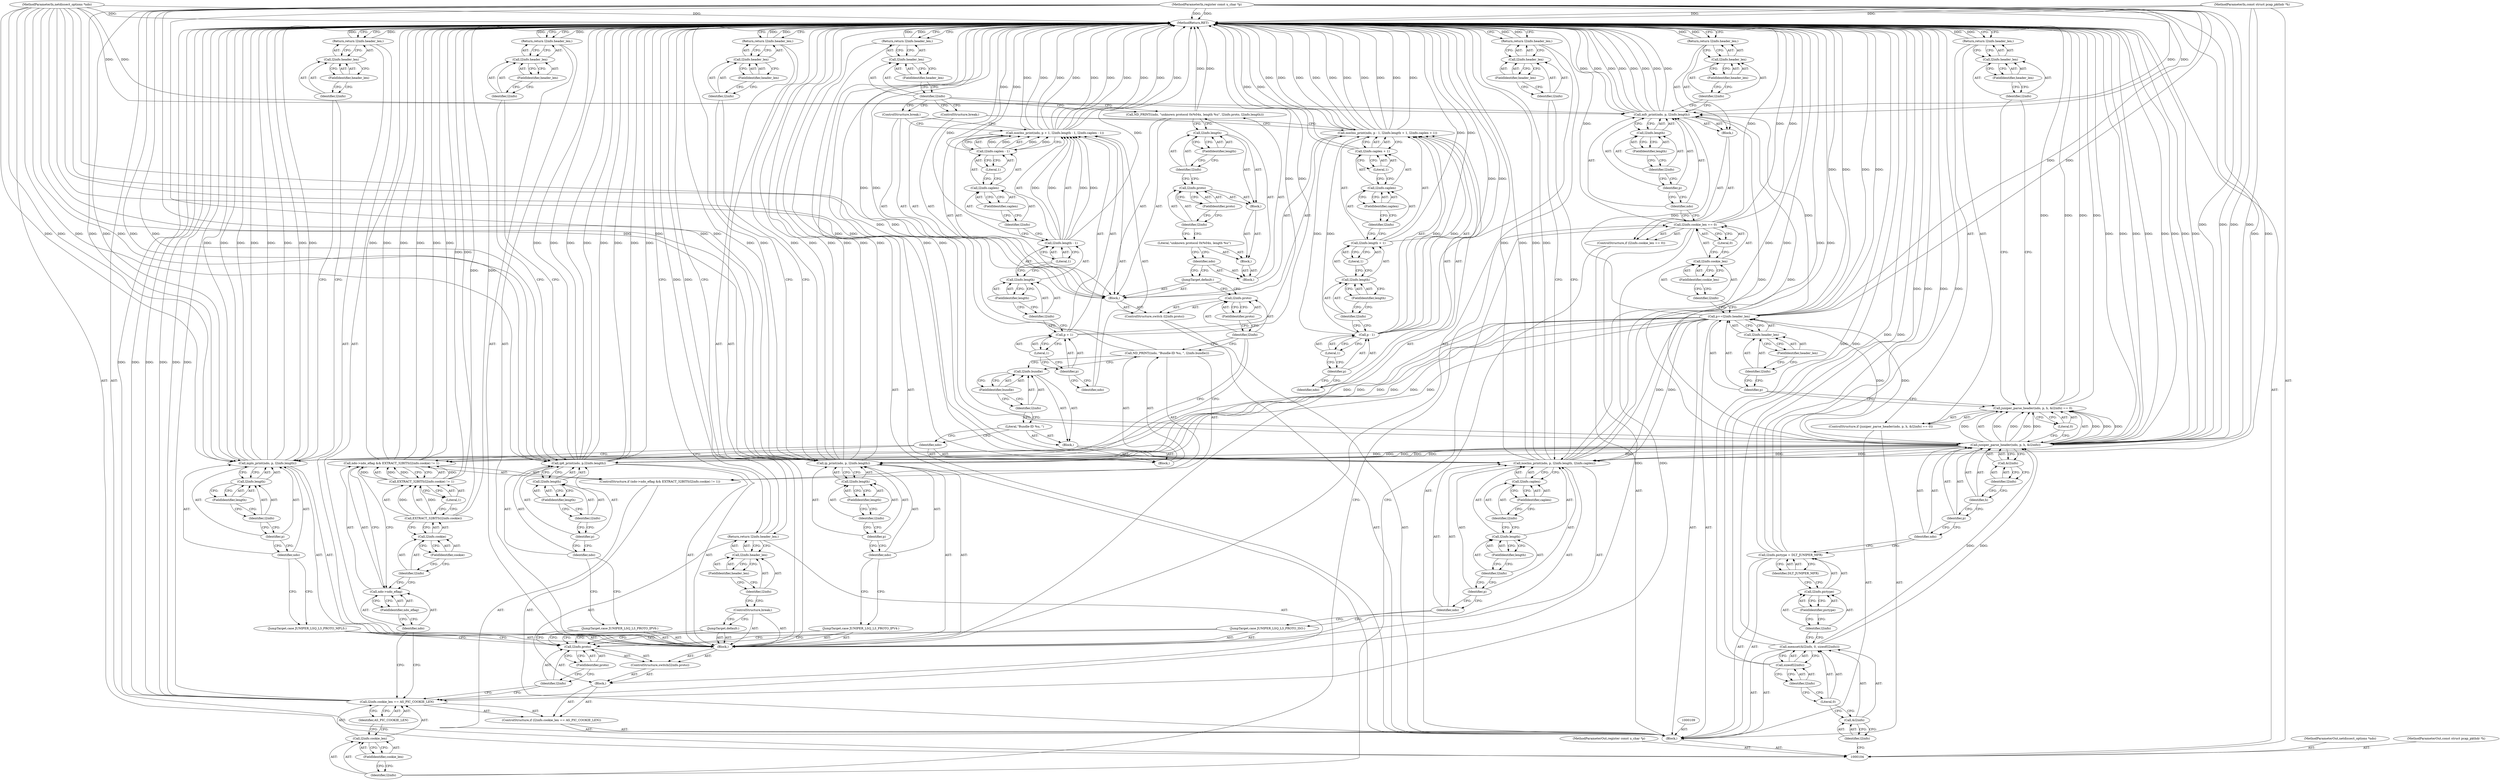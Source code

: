 digraph "1_tcpdump_1dcd10aceabbc03bf571ea32b892c522cbe923de_7" {
"1000294" [label="(MethodReturn,RET)"];
"1000105" [label="(MethodParameterIn,netdissect_options *ndo)"];
"1000409" [label="(MethodParameterOut,netdissect_options *ndo)"];
"1000136" [label="(Call,l2info.header_len)"];
"1000137" [label="(Identifier,l2info)"];
"1000138" [label="(FieldIdentifier,header_len)"];
"1000134" [label="(Call,p+=l2info.header_len)"];
"1000135" [label="(Identifier,p)"];
"1000140" [label="(Call,l2info.cookie_len == 0)"];
"1000141" [label="(Call,l2info.cookie_len)"];
"1000142" [label="(Identifier,l2info)"];
"1000143" [label="(FieldIdentifier,cookie_len)"];
"1000144" [label="(Literal,0)"];
"1000145" [label="(Block,)"];
"1000139" [label="(ControlStructure,if (l2info.cookie_len == 0))"];
"1000146" [label="(Call,mfr_print(ndo, p, l2info.length))"];
"1000147" [label="(Identifier,ndo)"];
"1000148" [label="(Identifier,p)"];
"1000149" [label="(Call,l2info.length)"];
"1000150" [label="(Identifier,l2info)"];
"1000151" [label="(FieldIdentifier,length)"];
"1000152" [label="(Return,return l2info.header_len;)"];
"1000153" [label="(Call,l2info.header_len)"];
"1000154" [label="(Identifier,l2info)"];
"1000155" [label="(FieldIdentifier,header_len)"];
"1000106" [label="(MethodParameterIn,const struct pcap_pkthdr *h)"];
"1000410" [label="(MethodParameterOut,const struct pcap_pkthdr *h)"];
"1000107" [label="(MethodParameterIn,register const u_char *p)"];
"1000411" [label="(MethodParameterOut,register const u_char *p)"];
"1000157" [label="(Call,l2info.cookie_len == AS_PIC_COOKIE_LEN)"];
"1000158" [label="(Call,l2info.cookie_len)"];
"1000159" [label="(Identifier,l2info)"];
"1000160" [label="(FieldIdentifier,cookie_len)"];
"1000161" [label="(Identifier,AS_PIC_COOKIE_LEN)"];
"1000162" [label="(Block,)"];
"1000156" [label="(ControlStructure,if (l2info.cookie_len == AS_PIC_COOKIE_LEN))"];
"1000163" [label="(ControlStructure,switch(l2info.proto))"];
"1000164" [label="(Call,l2info.proto)"];
"1000165" [label="(Identifier,l2info)"];
"1000166" [label="(FieldIdentifier,proto)"];
"1000167" [label="(Block,)"];
"1000168" [label="(JumpTarget,case JUNIPER_LSQ_L3_PROTO_IPV4:)"];
"1000169" [label="(Call,ip_print(ndo, p, l2info.length))"];
"1000170" [label="(Identifier,ndo)"];
"1000171" [label="(Identifier,p)"];
"1000172" [label="(Call,l2info.length)"];
"1000173" [label="(Identifier,l2info)"];
"1000174" [label="(FieldIdentifier,length)"];
"1000175" [label="(Return,return l2info.header_len;)"];
"1000176" [label="(Call,l2info.header_len)"];
"1000177" [label="(Identifier,l2info)"];
"1000178" [label="(FieldIdentifier,header_len)"];
"1000179" [label="(JumpTarget,case JUNIPER_LSQ_L3_PROTO_IPV6:)"];
"1000180" [label="(Call,ip6_print(ndo, p,l2info.length))"];
"1000181" [label="(Identifier,ndo)"];
"1000182" [label="(Identifier,p)"];
"1000183" [label="(Call,l2info.length)"];
"1000184" [label="(Identifier,l2info)"];
"1000185" [label="(FieldIdentifier,length)"];
"1000186" [label="(Return,return l2info.header_len;)"];
"1000187" [label="(Call,l2info.header_len)"];
"1000188" [label="(Identifier,l2info)"];
"1000189" [label="(FieldIdentifier,header_len)"];
"1000190" [label="(JumpTarget,case JUNIPER_LSQ_L3_PROTO_MPLS:)"];
"1000191" [label="(Call,mpls_print(ndo, p, l2info.length))"];
"1000192" [label="(Identifier,ndo)"];
"1000193" [label="(Identifier,p)"];
"1000194" [label="(Call,l2info.length)"];
"1000195" [label="(Identifier,l2info)"];
"1000196" [label="(FieldIdentifier,length)"];
"1000108" [label="(Block,)"];
"1000197" [label="(Return,return l2info.header_len;)"];
"1000198" [label="(Call,l2info.header_len)"];
"1000199" [label="(Identifier,l2info)"];
"1000200" [label="(FieldIdentifier,header_len)"];
"1000201" [label="(JumpTarget,case JUNIPER_LSQ_L3_PROTO_ISO:)"];
"1000202" [label="(Call,isoclns_print(ndo, p, l2info.length, l2info.caplen))"];
"1000203" [label="(Identifier,ndo)"];
"1000204" [label="(Identifier,p)"];
"1000205" [label="(Call,l2info.length)"];
"1000206" [label="(Identifier,l2info)"];
"1000207" [label="(FieldIdentifier,length)"];
"1000208" [label="(Call,l2info.caplen)"];
"1000209" [label="(Identifier,l2info)"];
"1000210" [label="(FieldIdentifier,caplen)"];
"1000211" [label="(Return,return l2info.header_len;)"];
"1000212" [label="(Call,l2info.header_len)"];
"1000213" [label="(Identifier,l2info)"];
"1000214" [label="(FieldIdentifier,header_len)"];
"1000215" [label="(JumpTarget,default:)"];
"1000216" [label="(ControlStructure,break;)"];
"1000217" [label="(Return,return l2info.header_len;)"];
"1000218" [label="(Call,l2info.header_len)"];
"1000219" [label="(Identifier,l2info)"];
"1000220" [label="(FieldIdentifier,header_len)"];
"1000222" [label="(Call,ndo->ndo_eflag && EXTRACT_32BITS(l2info.cookie) != 1)"];
"1000223" [label="(Call,ndo->ndo_eflag)"];
"1000224" [label="(Identifier,ndo)"];
"1000225" [label="(FieldIdentifier,ndo_eflag)"];
"1000226" [label="(Call,EXTRACT_32BITS(l2info.cookie) != 1)"];
"1000227" [label="(Call,EXTRACT_32BITS(l2info.cookie))"];
"1000228" [label="(Call,l2info.cookie)"];
"1000229" [label="(Identifier,l2info)"];
"1000230" [label="(FieldIdentifier,cookie)"];
"1000231" [label="(Literal,1)"];
"1000221" [label="(ControlStructure,if (ndo->ndo_eflag && EXTRACT_32BITS(l2info.cookie) != 1))"];
"1000232" [label="(Call,ND_PRINT((ndo, \"Bundle-ID %u, \", l2info.bundle)))"];
"1000233" [label="(Block,)"];
"1000234" [label="(Identifier,ndo)"];
"1000235" [label="(Block,)"];
"1000236" [label="(Literal,\"Bundle-ID %u, \")"];
"1000237" [label="(Call,l2info.bundle)"];
"1000238" [label="(Identifier,l2info)"];
"1000239" [label="(FieldIdentifier,bundle)"];
"1000241" [label="(Call,l2info.proto)"];
"1000242" [label="(Identifier,l2info)"];
"1000243" [label="(FieldIdentifier,proto)"];
"1000244" [label="(Block,)"];
"1000240" [label="(ControlStructure,switch (l2info.proto))"];
"1000245" [label="(Call,isoclns_print(ndo, p + 1, l2info.length - 1, l2info.caplen - 1))"];
"1000246" [label="(Identifier,ndo)"];
"1000247" [label="(Call,p + 1)"];
"1000248" [label="(Identifier,p)"];
"1000249" [label="(Literal,1)"];
"1000250" [label="(Call,l2info.length - 1)"];
"1000251" [label="(Call,l2info.length)"];
"1000252" [label="(Identifier,l2info)"];
"1000253" [label="(FieldIdentifier,length)"];
"1000254" [label="(Literal,1)"];
"1000255" [label="(Call,l2info.caplen - 1)"];
"1000256" [label="(Call,l2info.caplen)"];
"1000257" [label="(Identifier,l2info)"];
"1000258" [label="(FieldIdentifier,caplen)"];
"1000259" [label="(Literal,1)"];
"1000260" [label="(ControlStructure,break;)"];
"1000261" [label="(Call,isoclns_print(ndo, p - 1, l2info.length + 1, l2info.caplen + 1))"];
"1000262" [label="(Identifier,ndo)"];
"1000263" [label="(Call,p - 1)"];
"1000264" [label="(Identifier,p)"];
"1000265" [label="(Literal,1)"];
"1000266" [label="(Call,l2info.length + 1)"];
"1000267" [label="(Call,l2info.length)"];
"1000268" [label="(Identifier,l2info)"];
"1000269" [label="(FieldIdentifier,length)"];
"1000270" [label="(Literal,1)"];
"1000271" [label="(Call,l2info.caplen + 1)"];
"1000272" [label="(Call,l2info.caplen)"];
"1000273" [label="(Identifier,l2info)"];
"1000274" [label="(FieldIdentifier,caplen)"];
"1000275" [label="(Literal,1)"];
"1000276" [label="(ControlStructure,break;)"];
"1000277" [label="(JumpTarget,default:)"];
"1000278" [label="(Call,ND_PRINT((ndo, \"unknown protocol 0x%04x, length %u\", l2info.proto, l2info.length)))"];
"1000279" [label="(Block,)"];
"1000280" [label="(Identifier,ndo)"];
"1000281" [label="(Block,)"];
"1000282" [label="(Literal,\"unknown protocol 0x%04x, length %u\")"];
"1000283" [label="(Block,)"];
"1000284" [label="(Call,l2info.proto)"];
"1000285" [label="(Identifier,l2info)"];
"1000286" [label="(FieldIdentifier,proto)"];
"1000287" [label="(Call,l2info.length)"];
"1000288" [label="(Identifier,l2info)"];
"1000289" [label="(FieldIdentifier,length)"];
"1000291" [label="(Call,l2info.header_len)"];
"1000292" [label="(Identifier,l2info)"];
"1000293" [label="(FieldIdentifier,header_len)"];
"1000290" [label="(Return,return l2info.header_len;)"];
"1000111" [label="(Call,&l2info)"];
"1000112" [label="(Identifier,l2info)"];
"1000113" [label="(Literal,0)"];
"1000114" [label="(Call,sizeof(l2info))"];
"1000115" [label="(Identifier,l2info)"];
"1000110" [label="(Call,memset(&l2info, 0, sizeof(l2info)))"];
"1000119" [label="(FieldIdentifier,pictype)"];
"1000120" [label="(Identifier,DLT_JUNIPER_MFR)"];
"1000116" [label="(Call,l2info.pictype = DLT_JUNIPER_MFR)"];
"1000117" [label="(Call,l2info.pictype)"];
"1000118" [label="(Identifier,l2info)"];
"1000122" [label="(Call,juniper_parse_header(ndo, p, h, &l2info) == 0)"];
"1000123" [label="(Call,juniper_parse_header(ndo, p, h, &l2info))"];
"1000124" [label="(Identifier,ndo)"];
"1000125" [label="(Identifier,p)"];
"1000126" [label="(Identifier,h)"];
"1000127" [label="(Call,&l2info)"];
"1000128" [label="(Identifier,l2info)"];
"1000129" [label="(Literal,0)"];
"1000121" [label="(ControlStructure,if (juniper_parse_header(ndo, p, h, &l2info) == 0))"];
"1000130" [label="(Return,return l2info.header_len;)"];
"1000131" [label="(Call,l2info.header_len)"];
"1000132" [label="(Identifier,l2info)"];
"1000133" [label="(FieldIdentifier,header_len)"];
"1000294" -> "1000104"  [label="AST: "];
"1000294" -> "1000130"  [label="CFG: "];
"1000294" -> "1000152"  [label="CFG: "];
"1000294" -> "1000175"  [label="CFG: "];
"1000294" -> "1000186"  [label="CFG: "];
"1000294" -> "1000197"  [label="CFG: "];
"1000294" -> "1000211"  [label="CFG: "];
"1000294" -> "1000217"  [label="CFG: "];
"1000294" -> "1000290"  [label="CFG: "];
"1000197" -> "1000294"  [label="DDG: "];
"1000290" -> "1000294"  [label="DDG: "];
"1000217" -> "1000294"  [label="DDG: "];
"1000186" -> "1000294"  [label="DDG: "];
"1000152" -> "1000294"  [label="DDG: "];
"1000211" -> "1000294"  [label="DDG: "];
"1000123" -> "1000294"  [label="DDG: "];
"1000123" -> "1000294"  [label="DDG: "];
"1000123" -> "1000294"  [label="DDG: "];
"1000123" -> "1000294"  [label="DDG: "];
"1000169" -> "1000294"  [label="DDG: "];
"1000169" -> "1000294"  [label="DDG: "];
"1000169" -> "1000294"  [label="DDG: "];
"1000169" -> "1000294"  [label="DDG: "];
"1000222" -> "1000294"  [label="DDG: "];
"1000222" -> "1000294"  [label="DDG: "];
"1000222" -> "1000294"  [label="DDG: "];
"1000107" -> "1000294"  [label="DDG: "];
"1000157" -> "1000294"  [label="DDG: "];
"1000157" -> "1000294"  [label="DDG: "];
"1000157" -> "1000294"  [label="DDG: "];
"1000245" -> "1000294"  [label="DDG: "];
"1000245" -> "1000294"  [label="DDG: "];
"1000245" -> "1000294"  [label="DDG: "];
"1000245" -> "1000294"  [label="DDG: "];
"1000245" -> "1000294"  [label="DDG: "];
"1000140" -> "1000294"  [label="DDG: "];
"1000140" -> "1000294"  [label="DDG: "];
"1000180" -> "1000294"  [label="DDG: "];
"1000180" -> "1000294"  [label="DDG: "];
"1000180" -> "1000294"  [label="DDG: "];
"1000180" -> "1000294"  [label="DDG: "];
"1000278" -> "1000294"  [label="DDG: "];
"1000261" -> "1000294"  [label="DDG: "];
"1000261" -> "1000294"  [label="DDG: "];
"1000261" -> "1000294"  [label="DDG: "];
"1000261" -> "1000294"  [label="DDG: "];
"1000261" -> "1000294"  [label="DDG: "];
"1000232" -> "1000294"  [label="DDG: "];
"1000247" -> "1000294"  [label="DDG: "];
"1000116" -> "1000294"  [label="DDG: "];
"1000116" -> "1000294"  [label="DDG: "];
"1000250" -> "1000294"  [label="DDG: "];
"1000191" -> "1000294"  [label="DDG: "];
"1000191" -> "1000294"  [label="DDG: "];
"1000191" -> "1000294"  [label="DDG: "];
"1000191" -> "1000294"  [label="DDG: "];
"1000226" -> "1000294"  [label="DDG: "];
"1000105" -> "1000294"  [label="DDG: "];
"1000227" -> "1000294"  [label="DDG: "];
"1000122" -> "1000294"  [label="DDG: "];
"1000122" -> "1000294"  [label="DDG: "];
"1000266" -> "1000294"  [label="DDG: "];
"1000114" -> "1000294"  [label="DDG: "];
"1000263" -> "1000294"  [label="DDG: "];
"1000202" -> "1000294"  [label="DDG: "];
"1000202" -> "1000294"  [label="DDG: "];
"1000202" -> "1000294"  [label="DDG: "];
"1000202" -> "1000294"  [label="DDG: "];
"1000202" -> "1000294"  [label="DDG: "];
"1000146" -> "1000294"  [label="DDG: "];
"1000146" -> "1000294"  [label="DDG: "];
"1000146" -> "1000294"  [label="DDG: "];
"1000146" -> "1000294"  [label="DDG: "];
"1000134" -> "1000294"  [label="DDG: "];
"1000134" -> "1000294"  [label="DDG: "];
"1000110" -> "1000294"  [label="DDG: "];
"1000271" -> "1000294"  [label="DDG: "];
"1000255" -> "1000294"  [label="DDG: "];
"1000106" -> "1000294"  [label="DDG: "];
"1000175" -> "1000294"  [label="DDG: "];
"1000130" -> "1000294"  [label="DDG: "];
"1000105" -> "1000104"  [label="AST: "];
"1000105" -> "1000294"  [label="DDG: "];
"1000105" -> "1000123"  [label="DDG: "];
"1000105" -> "1000146"  [label="DDG: "];
"1000105" -> "1000169"  [label="DDG: "];
"1000105" -> "1000180"  [label="DDG: "];
"1000105" -> "1000191"  [label="DDG: "];
"1000105" -> "1000202"  [label="DDG: "];
"1000409" -> "1000104"  [label="AST: "];
"1000136" -> "1000134"  [label="AST: "];
"1000136" -> "1000138"  [label="CFG: "];
"1000137" -> "1000136"  [label="AST: "];
"1000138" -> "1000136"  [label="AST: "];
"1000134" -> "1000136"  [label="CFG: "];
"1000137" -> "1000136"  [label="AST: "];
"1000137" -> "1000135"  [label="CFG: "];
"1000138" -> "1000137"  [label="CFG: "];
"1000138" -> "1000136"  [label="AST: "];
"1000138" -> "1000137"  [label="CFG: "];
"1000136" -> "1000138"  [label="CFG: "];
"1000134" -> "1000108"  [label="AST: "];
"1000134" -> "1000136"  [label="CFG: "];
"1000135" -> "1000134"  [label="AST: "];
"1000136" -> "1000134"  [label="AST: "];
"1000142" -> "1000134"  [label="CFG: "];
"1000134" -> "1000294"  [label="DDG: "];
"1000134" -> "1000294"  [label="DDG: "];
"1000123" -> "1000134"  [label="DDG: "];
"1000107" -> "1000134"  [label="DDG: "];
"1000134" -> "1000146"  [label="DDG: "];
"1000134" -> "1000169"  [label="DDG: "];
"1000134" -> "1000180"  [label="DDG: "];
"1000134" -> "1000191"  [label="DDG: "];
"1000134" -> "1000202"  [label="DDG: "];
"1000135" -> "1000134"  [label="AST: "];
"1000135" -> "1000122"  [label="CFG: "];
"1000137" -> "1000135"  [label="CFG: "];
"1000140" -> "1000139"  [label="AST: "];
"1000140" -> "1000144"  [label="CFG: "];
"1000141" -> "1000140"  [label="AST: "];
"1000144" -> "1000140"  [label="AST: "];
"1000147" -> "1000140"  [label="CFG: "];
"1000159" -> "1000140"  [label="CFG: "];
"1000140" -> "1000294"  [label="DDG: "];
"1000140" -> "1000294"  [label="DDG: "];
"1000140" -> "1000157"  [label="DDG: "];
"1000141" -> "1000140"  [label="AST: "];
"1000141" -> "1000143"  [label="CFG: "];
"1000142" -> "1000141"  [label="AST: "];
"1000143" -> "1000141"  [label="AST: "];
"1000144" -> "1000141"  [label="CFG: "];
"1000142" -> "1000141"  [label="AST: "];
"1000142" -> "1000134"  [label="CFG: "];
"1000143" -> "1000142"  [label="CFG: "];
"1000143" -> "1000141"  [label="AST: "];
"1000143" -> "1000142"  [label="CFG: "];
"1000141" -> "1000143"  [label="CFG: "];
"1000144" -> "1000140"  [label="AST: "];
"1000144" -> "1000141"  [label="CFG: "];
"1000140" -> "1000144"  [label="CFG: "];
"1000145" -> "1000139"  [label="AST: "];
"1000146" -> "1000145"  [label="AST: "];
"1000152" -> "1000145"  [label="AST: "];
"1000139" -> "1000108"  [label="AST: "];
"1000140" -> "1000139"  [label="AST: "];
"1000145" -> "1000139"  [label="AST: "];
"1000146" -> "1000145"  [label="AST: "];
"1000146" -> "1000149"  [label="CFG: "];
"1000147" -> "1000146"  [label="AST: "];
"1000148" -> "1000146"  [label="AST: "];
"1000149" -> "1000146"  [label="AST: "];
"1000154" -> "1000146"  [label="CFG: "];
"1000146" -> "1000294"  [label="DDG: "];
"1000146" -> "1000294"  [label="DDG: "];
"1000146" -> "1000294"  [label="DDG: "];
"1000146" -> "1000294"  [label="DDG: "];
"1000123" -> "1000146"  [label="DDG: "];
"1000105" -> "1000146"  [label="DDG: "];
"1000134" -> "1000146"  [label="DDG: "];
"1000107" -> "1000146"  [label="DDG: "];
"1000147" -> "1000146"  [label="AST: "];
"1000147" -> "1000140"  [label="CFG: "];
"1000148" -> "1000147"  [label="CFG: "];
"1000148" -> "1000146"  [label="AST: "];
"1000148" -> "1000147"  [label="CFG: "];
"1000150" -> "1000148"  [label="CFG: "];
"1000149" -> "1000146"  [label="AST: "];
"1000149" -> "1000151"  [label="CFG: "];
"1000150" -> "1000149"  [label="AST: "];
"1000151" -> "1000149"  [label="AST: "];
"1000146" -> "1000149"  [label="CFG: "];
"1000150" -> "1000149"  [label="AST: "];
"1000150" -> "1000148"  [label="CFG: "];
"1000151" -> "1000150"  [label="CFG: "];
"1000151" -> "1000149"  [label="AST: "];
"1000151" -> "1000150"  [label="CFG: "];
"1000149" -> "1000151"  [label="CFG: "];
"1000152" -> "1000145"  [label="AST: "];
"1000152" -> "1000153"  [label="CFG: "];
"1000153" -> "1000152"  [label="AST: "];
"1000294" -> "1000152"  [label="CFG: "];
"1000152" -> "1000294"  [label="DDG: "];
"1000153" -> "1000152"  [label="AST: "];
"1000153" -> "1000155"  [label="CFG: "];
"1000154" -> "1000153"  [label="AST: "];
"1000155" -> "1000153"  [label="AST: "];
"1000152" -> "1000153"  [label="CFG: "];
"1000154" -> "1000153"  [label="AST: "];
"1000154" -> "1000146"  [label="CFG: "];
"1000155" -> "1000154"  [label="CFG: "];
"1000155" -> "1000153"  [label="AST: "];
"1000155" -> "1000154"  [label="CFG: "];
"1000153" -> "1000155"  [label="CFG: "];
"1000106" -> "1000104"  [label="AST: "];
"1000106" -> "1000294"  [label="DDG: "];
"1000106" -> "1000123"  [label="DDG: "];
"1000410" -> "1000104"  [label="AST: "];
"1000107" -> "1000104"  [label="AST: "];
"1000107" -> "1000294"  [label="DDG: "];
"1000107" -> "1000123"  [label="DDG: "];
"1000107" -> "1000134"  [label="DDG: "];
"1000107" -> "1000146"  [label="DDG: "];
"1000107" -> "1000169"  [label="DDG: "];
"1000107" -> "1000180"  [label="DDG: "];
"1000107" -> "1000191"  [label="DDG: "];
"1000107" -> "1000202"  [label="DDG: "];
"1000411" -> "1000104"  [label="AST: "];
"1000157" -> "1000156"  [label="AST: "];
"1000157" -> "1000161"  [label="CFG: "];
"1000158" -> "1000157"  [label="AST: "];
"1000161" -> "1000157"  [label="AST: "];
"1000165" -> "1000157"  [label="CFG: "];
"1000224" -> "1000157"  [label="CFG: "];
"1000157" -> "1000294"  [label="DDG: "];
"1000157" -> "1000294"  [label="DDG: "];
"1000157" -> "1000294"  [label="DDG: "];
"1000140" -> "1000157"  [label="DDG: "];
"1000158" -> "1000157"  [label="AST: "];
"1000158" -> "1000160"  [label="CFG: "];
"1000159" -> "1000158"  [label="AST: "];
"1000160" -> "1000158"  [label="AST: "];
"1000161" -> "1000158"  [label="CFG: "];
"1000159" -> "1000158"  [label="AST: "];
"1000159" -> "1000140"  [label="CFG: "];
"1000160" -> "1000159"  [label="CFG: "];
"1000160" -> "1000158"  [label="AST: "];
"1000160" -> "1000159"  [label="CFG: "];
"1000158" -> "1000160"  [label="CFG: "];
"1000161" -> "1000157"  [label="AST: "];
"1000161" -> "1000158"  [label="CFG: "];
"1000157" -> "1000161"  [label="CFG: "];
"1000162" -> "1000156"  [label="AST: "];
"1000163" -> "1000162"  [label="AST: "];
"1000217" -> "1000162"  [label="AST: "];
"1000156" -> "1000108"  [label="AST: "];
"1000157" -> "1000156"  [label="AST: "];
"1000162" -> "1000156"  [label="AST: "];
"1000163" -> "1000162"  [label="AST: "];
"1000164" -> "1000163"  [label="AST: "];
"1000167" -> "1000163"  [label="AST: "];
"1000164" -> "1000163"  [label="AST: "];
"1000164" -> "1000166"  [label="CFG: "];
"1000165" -> "1000164"  [label="AST: "];
"1000166" -> "1000164"  [label="AST: "];
"1000168" -> "1000164"  [label="CFG: "];
"1000179" -> "1000164"  [label="CFG: "];
"1000190" -> "1000164"  [label="CFG: "];
"1000201" -> "1000164"  [label="CFG: "];
"1000215" -> "1000164"  [label="CFG: "];
"1000165" -> "1000164"  [label="AST: "];
"1000165" -> "1000157"  [label="CFG: "];
"1000166" -> "1000165"  [label="CFG: "];
"1000166" -> "1000164"  [label="AST: "];
"1000166" -> "1000165"  [label="CFG: "];
"1000164" -> "1000166"  [label="CFG: "];
"1000167" -> "1000163"  [label="AST: "];
"1000168" -> "1000167"  [label="AST: "];
"1000169" -> "1000167"  [label="AST: "];
"1000175" -> "1000167"  [label="AST: "];
"1000179" -> "1000167"  [label="AST: "];
"1000180" -> "1000167"  [label="AST: "];
"1000186" -> "1000167"  [label="AST: "];
"1000190" -> "1000167"  [label="AST: "];
"1000191" -> "1000167"  [label="AST: "];
"1000197" -> "1000167"  [label="AST: "];
"1000201" -> "1000167"  [label="AST: "];
"1000202" -> "1000167"  [label="AST: "];
"1000211" -> "1000167"  [label="AST: "];
"1000215" -> "1000167"  [label="AST: "];
"1000216" -> "1000167"  [label="AST: "];
"1000168" -> "1000167"  [label="AST: "];
"1000168" -> "1000164"  [label="CFG: "];
"1000170" -> "1000168"  [label="CFG: "];
"1000169" -> "1000167"  [label="AST: "];
"1000169" -> "1000172"  [label="CFG: "];
"1000170" -> "1000169"  [label="AST: "];
"1000171" -> "1000169"  [label="AST: "];
"1000172" -> "1000169"  [label="AST: "];
"1000177" -> "1000169"  [label="CFG: "];
"1000169" -> "1000294"  [label="DDG: "];
"1000169" -> "1000294"  [label="DDG: "];
"1000169" -> "1000294"  [label="DDG: "];
"1000169" -> "1000294"  [label="DDG: "];
"1000123" -> "1000169"  [label="DDG: "];
"1000105" -> "1000169"  [label="DDG: "];
"1000134" -> "1000169"  [label="DDG: "];
"1000107" -> "1000169"  [label="DDG: "];
"1000170" -> "1000169"  [label="AST: "];
"1000170" -> "1000168"  [label="CFG: "];
"1000171" -> "1000170"  [label="CFG: "];
"1000171" -> "1000169"  [label="AST: "];
"1000171" -> "1000170"  [label="CFG: "];
"1000173" -> "1000171"  [label="CFG: "];
"1000172" -> "1000169"  [label="AST: "];
"1000172" -> "1000174"  [label="CFG: "];
"1000173" -> "1000172"  [label="AST: "];
"1000174" -> "1000172"  [label="AST: "];
"1000169" -> "1000172"  [label="CFG: "];
"1000173" -> "1000172"  [label="AST: "];
"1000173" -> "1000171"  [label="CFG: "];
"1000174" -> "1000173"  [label="CFG: "];
"1000174" -> "1000172"  [label="AST: "];
"1000174" -> "1000173"  [label="CFG: "];
"1000172" -> "1000174"  [label="CFG: "];
"1000175" -> "1000167"  [label="AST: "];
"1000175" -> "1000176"  [label="CFG: "];
"1000176" -> "1000175"  [label="AST: "];
"1000294" -> "1000175"  [label="CFG: "];
"1000175" -> "1000294"  [label="DDG: "];
"1000176" -> "1000175"  [label="AST: "];
"1000176" -> "1000178"  [label="CFG: "];
"1000177" -> "1000176"  [label="AST: "];
"1000178" -> "1000176"  [label="AST: "];
"1000175" -> "1000176"  [label="CFG: "];
"1000177" -> "1000176"  [label="AST: "];
"1000177" -> "1000169"  [label="CFG: "];
"1000178" -> "1000177"  [label="CFG: "];
"1000178" -> "1000176"  [label="AST: "];
"1000178" -> "1000177"  [label="CFG: "];
"1000176" -> "1000178"  [label="CFG: "];
"1000179" -> "1000167"  [label="AST: "];
"1000179" -> "1000164"  [label="CFG: "];
"1000181" -> "1000179"  [label="CFG: "];
"1000180" -> "1000167"  [label="AST: "];
"1000180" -> "1000183"  [label="CFG: "];
"1000181" -> "1000180"  [label="AST: "];
"1000182" -> "1000180"  [label="AST: "];
"1000183" -> "1000180"  [label="AST: "];
"1000188" -> "1000180"  [label="CFG: "];
"1000180" -> "1000294"  [label="DDG: "];
"1000180" -> "1000294"  [label="DDG: "];
"1000180" -> "1000294"  [label="DDG: "];
"1000180" -> "1000294"  [label="DDG: "];
"1000123" -> "1000180"  [label="DDG: "];
"1000105" -> "1000180"  [label="DDG: "];
"1000134" -> "1000180"  [label="DDG: "];
"1000107" -> "1000180"  [label="DDG: "];
"1000181" -> "1000180"  [label="AST: "];
"1000181" -> "1000179"  [label="CFG: "];
"1000182" -> "1000181"  [label="CFG: "];
"1000182" -> "1000180"  [label="AST: "];
"1000182" -> "1000181"  [label="CFG: "];
"1000184" -> "1000182"  [label="CFG: "];
"1000183" -> "1000180"  [label="AST: "];
"1000183" -> "1000185"  [label="CFG: "];
"1000184" -> "1000183"  [label="AST: "];
"1000185" -> "1000183"  [label="AST: "];
"1000180" -> "1000183"  [label="CFG: "];
"1000184" -> "1000183"  [label="AST: "];
"1000184" -> "1000182"  [label="CFG: "];
"1000185" -> "1000184"  [label="CFG: "];
"1000185" -> "1000183"  [label="AST: "];
"1000185" -> "1000184"  [label="CFG: "];
"1000183" -> "1000185"  [label="CFG: "];
"1000186" -> "1000167"  [label="AST: "];
"1000186" -> "1000187"  [label="CFG: "];
"1000187" -> "1000186"  [label="AST: "];
"1000294" -> "1000186"  [label="CFG: "];
"1000186" -> "1000294"  [label="DDG: "];
"1000187" -> "1000186"  [label="AST: "];
"1000187" -> "1000189"  [label="CFG: "];
"1000188" -> "1000187"  [label="AST: "];
"1000189" -> "1000187"  [label="AST: "];
"1000186" -> "1000187"  [label="CFG: "];
"1000188" -> "1000187"  [label="AST: "];
"1000188" -> "1000180"  [label="CFG: "];
"1000189" -> "1000188"  [label="CFG: "];
"1000189" -> "1000187"  [label="AST: "];
"1000189" -> "1000188"  [label="CFG: "];
"1000187" -> "1000189"  [label="CFG: "];
"1000190" -> "1000167"  [label="AST: "];
"1000190" -> "1000164"  [label="CFG: "];
"1000192" -> "1000190"  [label="CFG: "];
"1000191" -> "1000167"  [label="AST: "];
"1000191" -> "1000194"  [label="CFG: "];
"1000192" -> "1000191"  [label="AST: "];
"1000193" -> "1000191"  [label="AST: "];
"1000194" -> "1000191"  [label="AST: "];
"1000199" -> "1000191"  [label="CFG: "];
"1000191" -> "1000294"  [label="DDG: "];
"1000191" -> "1000294"  [label="DDG: "];
"1000191" -> "1000294"  [label="DDG: "];
"1000191" -> "1000294"  [label="DDG: "];
"1000123" -> "1000191"  [label="DDG: "];
"1000105" -> "1000191"  [label="DDG: "];
"1000134" -> "1000191"  [label="DDG: "];
"1000107" -> "1000191"  [label="DDG: "];
"1000192" -> "1000191"  [label="AST: "];
"1000192" -> "1000190"  [label="CFG: "];
"1000193" -> "1000192"  [label="CFG: "];
"1000193" -> "1000191"  [label="AST: "];
"1000193" -> "1000192"  [label="CFG: "];
"1000195" -> "1000193"  [label="CFG: "];
"1000194" -> "1000191"  [label="AST: "];
"1000194" -> "1000196"  [label="CFG: "];
"1000195" -> "1000194"  [label="AST: "];
"1000196" -> "1000194"  [label="AST: "];
"1000191" -> "1000194"  [label="CFG: "];
"1000195" -> "1000194"  [label="AST: "];
"1000195" -> "1000193"  [label="CFG: "];
"1000196" -> "1000195"  [label="CFG: "];
"1000196" -> "1000194"  [label="AST: "];
"1000196" -> "1000195"  [label="CFG: "];
"1000194" -> "1000196"  [label="CFG: "];
"1000108" -> "1000104"  [label="AST: "];
"1000109" -> "1000108"  [label="AST: "];
"1000110" -> "1000108"  [label="AST: "];
"1000116" -> "1000108"  [label="AST: "];
"1000121" -> "1000108"  [label="AST: "];
"1000134" -> "1000108"  [label="AST: "];
"1000139" -> "1000108"  [label="AST: "];
"1000156" -> "1000108"  [label="AST: "];
"1000221" -> "1000108"  [label="AST: "];
"1000240" -> "1000108"  [label="AST: "];
"1000290" -> "1000108"  [label="AST: "];
"1000197" -> "1000167"  [label="AST: "];
"1000197" -> "1000198"  [label="CFG: "];
"1000198" -> "1000197"  [label="AST: "];
"1000294" -> "1000197"  [label="CFG: "];
"1000197" -> "1000294"  [label="DDG: "];
"1000198" -> "1000197"  [label="AST: "];
"1000198" -> "1000200"  [label="CFG: "];
"1000199" -> "1000198"  [label="AST: "];
"1000200" -> "1000198"  [label="AST: "];
"1000197" -> "1000198"  [label="CFG: "];
"1000199" -> "1000198"  [label="AST: "];
"1000199" -> "1000191"  [label="CFG: "];
"1000200" -> "1000199"  [label="CFG: "];
"1000200" -> "1000198"  [label="AST: "];
"1000200" -> "1000199"  [label="CFG: "];
"1000198" -> "1000200"  [label="CFG: "];
"1000201" -> "1000167"  [label="AST: "];
"1000201" -> "1000164"  [label="CFG: "];
"1000203" -> "1000201"  [label="CFG: "];
"1000202" -> "1000167"  [label="AST: "];
"1000202" -> "1000208"  [label="CFG: "];
"1000203" -> "1000202"  [label="AST: "];
"1000204" -> "1000202"  [label="AST: "];
"1000205" -> "1000202"  [label="AST: "];
"1000208" -> "1000202"  [label="AST: "];
"1000213" -> "1000202"  [label="CFG: "];
"1000202" -> "1000294"  [label="DDG: "];
"1000202" -> "1000294"  [label="DDG: "];
"1000202" -> "1000294"  [label="DDG: "];
"1000202" -> "1000294"  [label="DDG: "];
"1000202" -> "1000294"  [label="DDG: "];
"1000123" -> "1000202"  [label="DDG: "];
"1000105" -> "1000202"  [label="DDG: "];
"1000134" -> "1000202"  [label="DDG: "];
"1000107" -> "1000202"  [label="DDG: "];
"1000203" -> "1000202"  [label="AST: "];
"1000203" -> "1000201"  [label="CFG: "];
"1000204" -> "1000203"  [label="CFG: "];
"1000204" -> "1000202"  [label="AST: "];
"1000204" -> "1000203"  [label="CFG: "];
"1000206" -> "1000204"  [label="CFG: "];
"1000205" -> "1000202"  [label="AST: "];
"1000205" -> "1000207"  [label="CFG: "];
"1000206" -> "1000205"  [label="AST: "];
"1000207" -> "1000205"  [label="AST: "];
"1000209" -> "1000205"  [label="CFG: "];
"1000206" -> "1000205"  [label="AST: "];
"1000206" -> "1000204"  [label="CFG: "];
"1000207" -> "1000206"  [label="CFG: "];
"1000207" -> "1000205"  [label="AST: "];
"1000207" -> "1000206"  [label="CFG: "];
"1000205" -> "1000207"  [label="CFG: "];
"1000208" -> "1000202"  [label="AST: "];
"1000208" -> "1000210"  [label="CFG: "];
"1000209" -> "1000208"  [label="AST: "];
"1000210" -> "1000208"  [label="AST: "];
"1000202" -> "1000208"  [label="CFG: "];
"1000209" -> "1000208"  [label="AST: "];
"1000209" -> "1000205"  [label="CFG: "];
"1000210" -> "1000209"  [label="CFG: "];
"1000210" -> "1000208"  [label="AST: "];
"1000210" -> "1000209"  [label="CFG: "];
"1000208" -> "1000210"  [label="CFG: "];
"1000211" -> "1000167"  [label="AST: "];
"1000211" -> "1000212"  [label="CFG: "];
"1000212" -> "1000211"  [label="AST: "];
"1000294" -> "1000211"  [label="CFG: "];
"1000211" -> "1000294"  [label="DDG: "];
"1000212" -> "1000211"  [label="AST: "];
"1000212" -> "1000214"  [label="CFG: "];
"1000213" -> "1000212"  [label="AST: "];
"1000214" -> "1000212"  [label="AST: "];
"1000211" -> "1000212"  [label="CFG: "];
"1000213" -> "1000212"  [label="AST: "];
"1000213" -> "1000202"  [label="CFG: "];
"1000214" -> "1000213"  [label="CFG: "];
"1000214" -> "1000212"  [label="AST: "];
"1000214" -> "1000213"  [label="CFG: "];
"1000212" -> "1000214"  [label="CFG: "];
"1000215" -> "1000167"  [label="AST: "];
"1000215" -> "1000164"  [label="CFG: "];
"1000216" -> "1000215"  [label="CFG: "];
"1000216" -> "1000167"  [label="AST: "];
"1000216" -> "1000215"  [label="CFG: "];
"1000219" -> "1000216"  [label="CFG: "];
"1000217" -> "1000162"  [label="AST: "];
"1000217" -> "1000218"  [label="CFG: "];
"1000218" -> "1000217"  [label="AST: "];
"1000294" -> "1000217"  [label="CFG: "];
"1000217" -> "1000294"  [label="DDG: "];
"1000218" -> "1000217"  [label="AST: "];
"1000218" -> "1000220"  [label="CFG: "];
"1000219" -> "1000218"  [label="AST: "];
"1000220" -> "1000218"  [label="AST: "];
"1000217" -> "1000218"  [label="CFG: "];
"1000219" -> "1000218"  [label="AST: "];
"1000219" -> "1000216"  [label="CFG: "];
"1000220" -> "1000219"  [label="CFG: "];
"1000220" -> "1000218"  [label="AST: "];
"1000220" -> "1000219"  [label="CFG: "];
"1000218" -> "1000220"  [label="CFG: "];
"1000222" -> "1000221"  [label="AST: "];
"1000222" -> "1000223"  [label="CFG: "];
"1000222" -> "1000226"  [label="CFG: "];
"1000223" -> "1000222"  [label="AST: "];
"1000226" -> "1000222"  [label="AST: "];
"1000234" -> "1000222"  [label="CFG: "];
"1000242" -> "1000222"  [label="CFG: "];
"1000222" -> "1000294"  [label="DDG: "];
"1000222" -> "1000294"  [label="DDG: "];
"1000222" -> "1000294"  [label="DDG: "];
"1000226" -> "1000222"  [label="DDG: "];
"1000226" -> "1000222"  [label="DDG: "];
"1000223" -> "1000222"  [label="AST: "];
"1000223" -> "1000225"  [label="CFG: "];
"1000224" -> "1000223"  [label="AST: "];
"1000225" -> "1000223"  [label="AST: "];
"1000229" -> "1000223"  [label="CFG: "];
"1000222" -> "1000223"  [label="CFG: "];
"1000224" -> "1000223"  [label="AST: "];
"1000224" -> "1000157"  [label="CFG: "];
"1000225" -> "1000224"  [label="CFG: "];
"1000225" -> "1000223"  [label="AST: "];
"1000225" -> "1000224"  [label="CFG: "];
"1000223" -> "1000225"  [label="CFG: "];
"1000226" -> "1000222"  [label="AST: "];
"1000226" -> "1000231"  [label="CFG: "];
"1000227" -> "1000226"  [label="AST: "];
"1000231" -> "1000226"  [label="AST: "];
"1000222" -> "1000226"  [label="CFG: "];
"1000226" -> "1000294"  [label="DDG: "];
"1000226" -> "1000222"  [label="DDG: "];
"1000226" -> "1000222"  [label="DDG: "];
"1000227" -> "1000226"  [label="DDG: "];
"1000227" -> "1000226"  [label="AST: "];
"1000227" -> "1000228"  [label="CFG: "];
"1000228" -> "1000227"  [label="AST: "];
"1000231" -> "1000227"  [label="CFG: "];
"1000227" -> "1000294"  [label="DDG: "];
"1000227" -> "1000226"  [label="DDG: "];
"1000228" -> "1000227"  [label="AST: "];
"1000228" -> "1000230"  [label="CFG: "];
"1000229" -> "1000228"  [label="AST: "];
"1000230" -> "1000228"  [label="AST: "];
"1000227" -> "1000228"  [label="CFG: "];
"1000229" -> "1000228"  [label="AST: "];
"1000229" -> "1000223"  [label="CFG: "];
"1000230" -> "1000229"  [label="CFG: "];
"1000230" -> "1000228"  [label="AST: "];
"1000230" -> "1000229"  [label="CFG: "];
"1000228" -> "1000230"  [label="CFG: "];
"1000231" -> "1000226"  [label="AST: "];
"1000231" -> "1000227"  [label="CFG: "];
"1000226" -> "1000231"  [label="CFG: "];
"1000221" -> "1000108"  [label="AST: "];
"1000222" -> "1000221"  [label="AST: "];
"1000232" -> "1000221"  [label="AST: "];
"1000232" -> "1000221"  [label="AST: "];
"1000232" -> "1000237"  [label="CFG: "];
"1000233" -> "1000232"  [label="AST: "];
"1000242" -> "1000232"  [label="CFG: "];
"1000232" -> "1000294"  [label="DDG: "];
"1000233" -> "1000232"  [label="AST: "];
"1000234" -> "1000233"  [label="AST: "];
"1000235" -> "1000233"  [label="AST: "];
"1000234" -> "1000233"  [label="AST: "];
"1000234" -> "1000222"  [label="CFG: "];
"1000236" -> "1000234"  [label="CFG: "];
"1000235" -> "1000233"  [label="AST: "];
"1000236" -> "1000235"  [label="AST: "];
"1000237" -> "1000235"  [label="AST: "];
"1000236" -> "1000235"  [label="AST: "];
"1000236" -> "1000234"  [label="CFG: "];
"1000238" -> "1000236"  [label="CFG: "];
"1000237" -> "1000235"  [label="AST: "];
"1000237" -> "1000239"  [label="CFG: "];
"1000238" -> "1000237"  [label="AST: "];
"1000239" -> "1000237"  [label="AST: "];
"1000232" -> "1000237"  [label="CFG: "];
"1000238" -> "1000237"  [label="AST: "];
"1000238" -> "1000236"  [label="CFG: "];
"1000239" -> "1000238"  [label="CFG: "];
"1000239" -> "1000237"  [label="AST: "];
"1000239" -> "1000238"  [label="CFG: "];
"1000237" -> "1000239"  [label="CFG: "];
"1000241" -> "1000240"  [label="AST: "];
"1000241" -> "1000243"  [label="CFG: "];
"1000242" -> "1000241"  [label="AST: "];
"1000243" -> "1000241"  [label="AST: "];
"1000277" -> "1000241"  [label="CFG: "];
"1000242" -> "1000241"  [label="AST: "];
"1000242" -> "1000232"  [label="CFG: "];
"1000242" -> "1000222"  [label="CFG: "];
"1000243" -> "1000242"  [label="CFG: "];
"1000243" -> "1000241"  [label="AST: "];
"1000243" -> "1000242"  [label="CFG: "];
"1000241" -> "1000243"  [label="CFG: "];
"1000244" -> "1000240"  [label="AST: "];
"1000245" -> "1000244"  [label="AST: "];
"1000260" -> "1000244"  [label="AST: "];
"1000261" -> "1000244"  [label="AST: "];
"1000276" -> "1000244"  [label="AST: "];
"1000277" -> "1000244"  [label="AST: "];
"1000278" -> "1000244"  [label="AST: "];
"1000240" -> "1000108"  [label="AST: "];
"1000241" -> "1000240"  [label="AST: "];
"1000244" -> "1000240"  [label="AST: "];
"1000245" -> "1000244"  [label="AST: "];
"1000245" -> "1000255"  [label="CFG: "];
"1000246" -> "1000245"  [label="AST: "];
"1000247" -> "1000245"  [label="AST: "];
"1000250" -> "1000245"  [label="AST: "];
"1000255" -> "1000245"  [label="AST: "];
"1000260" -> "1000245"  [label="CFG: "];
"1000245" -> "1000294"  [label="DDG: "];
"1000245" -> "1000294"  [label="DDG: "];
"1000245" -> "1000294"  [label="DDG: "];
"1000245" -> "1000294"  [label="DDG: "];
"1000245" -> "1000294"  [label="DDG: "];
"1000250" -> "1000245"  [label="DDG: "];
"1000250" -> "1000245"  [label="DDG: "];
"1000255" -> "1000245"  [label="DDG: "];
"1000255" -> "1000245"  [label="DDG: "];
"1000246" -> "1000245"  [label="AST: "];
"1000248" -> "1000246"  [label="CFG: "];
"1000247" -> "1000245"  [label="AST: "];
"1000247" -> "1000249"  [label="CFG: "];
"1000248" -> "1000247"  [label="AST: "];
"1000249" -> "1000247"  [label="AST: "];
"1000252" -> "1000247"  [label="CFG: "];
"1000247" -> "1000294"  [label="DDG: "];
"1000248" -> "1000247"  [label="AST: "];
"1000248" -> "1000246"  [label="CFG: "];
"1000249" -> "1000248"  [label="CFG: "];
"1000249" -> "1000247"  [label="AST: "];
"1000249" -> "1000248"  [label="CFG: "];
"1000247" -> "1000249"  [label="CFG: "];
"1000250" -> "1000245"  [label="AST: "];
"1000250" -> "1000254"  [label="CFG: "];
"1000251" -> "1000250"  [label="AST: "];
"1000254" -> "1000250"  [label="AST: "];
"1000257" -> "1000250"  [label="CFG: "];
"1000250" -> "1000294"  [label="DDG: "];
"1000250" -> "1000245"  [label="DDG: "];
"1000250" -> "1000245"  [label="DDG: "];
"1000251" -> "1000250"  [label="AST: "];
"1000251" -> "1000253"  [label="CFG: "];
"1000252" -> "1000251"  [label="AST: "];
"1000253" -> "1000251"  [label="AST: "];
"1000254" -> "1000251"  [label="CFG: "];
"1000252" -> "1000251"  [label="AST: "];
"1000252" -> "1000247"  [label="CFG: "];
"1000253" -> "1000252"  [label="CFG: "];
"1000253" -> "1000251"  [label="AST: "];
"1000253" -> "1000252"  [label="CFG: "];
"1000251" -> "1000253"  [label="CFG: "];
"1000254" -> "1000250"  [label="AST: "];
"1000254" -> "1000251"  [label="CFG: "];
"1000250" -> "1000254"  [label="CFG: "];
"1000255" -> "1000245"  [label="AST: "];
"1000255" -> "1000259"  [label="CFG: "];
"1000256" -> "1000255"  [label="AST: "];
"1000259" -> "1000255"  [label="AST: "];
"1000245" -> "1000255"  [label="CFG: "];
"1000255" -> "1000294"  [label="DDG: "];
"1000255" -> "1000245"  [label="DDG: "];
"1000255" -> "1000245"  [label="DDG: "];
"1000256" -> "1000255"  [label="AST: "];
"1000256" -> "1000258"  [label="CFG: "];
"1000257" -> "1000256"  [label="AST: "];
"1000258" -> "1000256"  [label="AST: "];
"1000259" -> "1000256"  [label="CFG: "];
"1000257" -> "1000256"  [label="AST: "];
"1000257" -> "1000250"  [label="CFG: "];
"1000258" -> "1000257"  [label="CFG: "];
"1000258" -> "1000256"  [label="AST: "];
"1000258" -> "1000257"  [label="CFG: "];
"1000256" -> "1000258"  [label="CFG: "];
"1000259" -> "1000255"  [label="AST: "];
"1000259" -> "1000256"  [label="CFG: "];
"1000255" -> "1000259"  [label="CFG: "];
"1000260" -> "1000244"  [label="AST: "];
"1000260" -> "1000245"  [label="CFG: "];
"1000292" -> "1000260"  [label="CFG: "];
"1000261" -> "1000244"  [label="AST: "];
"1000261" -> "1000271"  [label="CFG: "];
"1000262" -> "1000261"  [label="AST: "];
"1000263" -> "1000261"  [label="AST: "];
"1000266" -> "1000261"  [label="AST: "];
"1000271" -> "1000261"  [label="AST: "];
"1000276" -> "1000261"  [label="CFG: "];
"1000261" -> "1000294"  [label="DDG: "];
"1000261" -> "1000294"  [label="DDG: "];
"1000261" -> "1000294"  [label="DDG: "];
"1000261" -> "1000294"  [label="DDG: "];
"1000261" -> "1000294"  [label="DDG: "];
"1000263" -> "1000261"  [label="DDG: "];
"1000263" -> "1000261"  [label="DDG: "];
"1000262" -> "1000261"  [label="AST: "];
"1000264" -> "1000262"  [label="CFG: "];
"1000263" -> "1000261"  [label="AST: "];
"1000263" -> "1000265"  [label="CFG: "];
"1000264" -> "1000263"  [label="AST: "];
"1000265" -> "1000263"  [label="AST: "];
"1000268" -> "1000263"  [label="CFG: "];
"1000263" -> "1000294"  [label="DDG: "];
"1000263" -> "1000261"  [label="DDG: "];
"1000263" -> "1000261"  [label="DDG: "];
"1000264" -> "1000263"  [label="AST: "];
"1000264" -> "1000262"  [label="CFG: "];
"1000265" -> "1000264"  [label="CFG: "];
"1000265" -> "1000263"  [label="AST: "];
"1000265" -> "1000264"  [label="CFG: "];
"1000263" -> "1000265"  [label="CFG: "];
"1000266" -> "1000261"  [label="AST: "];
"1000266" -> "1000270"  [label="CFG: "];
"1000267" -> "1000266"  [label="AST: "];
"1000270" -> "1000266"  [label="AST: "];
"1000273" -> "1000266"  [label="CFG: "];
"1000266" -> "1000294"  [label="DDG: "];
"1000267" -> "1000266"  [label="AST: "];
"1000267" -> "1000269"  [label="CFG: "];
"1000268" -> "1000267"  [label="AST: "];
"1000269" -> "1000267"  [label="AST: "];
"1000270" -> "1000267"  [label="CFG: "];
"1000268" -> "1000267"  [label="AST: "];
"1000268" -> "1000263"  [label="CFG: "];
"1000269" -> "1000268"  [label="CFG: "];
"1000269" -> "1000267"  [label="AST: "];
"1000269" -> "1000268"  [label="CFG: "];
"1000267" -> "1000269"  [label="CFG: "];
"1000270" -> "1000266"  [label="AST: "];
"1000270" -> "1000267"  [label="CFG: "];
"1000266" -> "1000270"  [label="CFG: "];
"1000271" -> "1000261"  [label="AST: "];
"1000271" -> "1000275"  [label="CFG: "];
"1000272" -> "1000271"  [label="AST: "];
"1000275" -> "1000271"  [label="AST: "];
"1000261" -> "1000271"  [label="CFG: "];
"1000271" -> "1000294"  [label="DDG: "];
"1000272" -> "1000271"  [label="AST: "];
"1000272" -> "1000274"  [label="CFG: "];
"1000273" -> "1000272"  [label="AST: "];
"1000274" -> "1000272"  [label="AST: "];
"1000275" -> "1000272"  [label="CFG: "];
"1000273" -> "1000272"  [label="AST: "];
"1000273" -> "1000266"  [label="CFG: "];
"1000274" -> "1000273"  [label="CFG: "];
"1000274" -> "1000272"  [label="AST: "];
"1000274" -> "1000273"  [label="CFG: "];
"1000272" -> "1000274"  [label="CFG: "];
"1000275" -> "1000271"  [label="AST: "];
"1000275" -> "1000272"  [label="CFG: "];
"1000271" -> "1000275"  [label="CFG: "];
"1000276" -> "1000244"  [label="AST: "];
"1000276" -> "1000261"  [label="CFG: "];
"1000292" -> "1000276"  [label="CFG: "];
"1000277" -> "1000244"  [label="AST: "];
"1000277" -> "1000241"  [label="CFG: "];
"1000280" -> "1000277"  [label="CFG: "];
"1000278" -> "1000244"  [label="AST: "];
"1000278" -> "1000287"  [label="CFG: "];
"1000279" -> "1000278"  [label="AST: "];
"1000292" -> "1000278"  [label="CFG: "];
"1000278" -> "1000294"  [label="DDG: "];
"1000279" -> "1000278"  [label="AST: "];
"1000280" -> "1000279"  [label="AST: "];
"1000281" -> "1000279"  [label="AST: "];
"1000280" -> "1000279"  [label="AST: "];
"1000280" -> "1000277"  [label="CFG: "];
"1000282" -> "1000280"  [label="CFG: "];
"1000281" -> "1000279"  [label="AST: "];
"1000282" -> "1000281"  [label="AST: "];
"1000283" -> "1000281"  [label="AST: "];
"1000282" -> "1000281"  [label="AST: "];
"1000282" -> "1000280"  [label="CFG: "];
"1000285" -> "1000282"  [label="CFG: "];
"1000283" -> "1000281"  [label="AST: "];
"1000284" -> "1000283"  [label="AST: "];
"1000287" -> "1000283"  [label="AST: "];
"1000284" -> "1000283"  [label="AST: "];
"1000284" -> "1000286"  [label="CFG: "];
"1000285" -> "1000284"  [label="AST: "];
"1000286" -> "1000284"  [label="AST: "];
"1000288" -> "1000284"  [label="CFG: "];
"1000285" -> "1000284"  [label="AST: "];
"1000285" -> "1000282"  [label="CFG: "];
"1000286" -> "1000285"  [label="CFG: "];
"1000286" -> "1000284"  [label="AST: "];
"1000286" -> "1000285"  [label="CFG: "];
"1000284" -> "1000286"  [label="CFG: "];
"1000287" -> "1000283"  [label="AST: "];
"1000287" -> "1000289"  [label="CFG: "];
"1000288" -> "1000287"  [label="AST: "];
"1000289" -> "1000287"  [label="AST: "];
"1000278" -> "1000287"  [label="CFG: "];
"1000288" -> "1000287"  [label="AST: "];
"1000288" -> "1000284"  [label="CFG: "];
"1000289" -> "1000288"  [label="CFG: "];
"1000289" -> "1000287"  [label="AST: "];
"1000289" -> "1000288"  [label="CFG: "];
"1000287" -> "1000289"  [label="CFG: "];
"1000291" -> "1000290"  [label="AST: "];
"1000291" -> "1000293"  [label="CFG: "];
"1000292" -> "1000291"  [label="AST: "];
"1000293" -> "1000291"  [label="AST: "];
"1000290" -> "1000291"  [label="CFG: "];
"1000292" -> "1000291"  [label="AST: "];
"1000292" -> "1000260"  [label="CFG: "];
"1000292" -> "1000276"  [label="CFG: "];
"1000292" -> "1000278"  [label="CFG: "];
"1000293" -> "1000292"  [label="CFG: "];
"1000293" -> "1000291"  [label="AST: "];
"1000293" -> "1000292"  [label="CFG: "];
"1000291" -> "1000293"  [label="CFG: "];
"1000290" -> "1000108"  [label="AST: "];
"1000290" -> "1000291"  [label="CFG: "];
"1000291" -> "1000290"  [label="AST: "];
"1000294" -> "1000290"  [label="CFG: "];
"1000290" -> "1000294"  [label="DDG: "];
"1000111" -> "1000110"  [label="AST: "];
"1000111" -> "1000112"  [label="CFG: "];
"1000112" -> "1000111"  [label="AST: "];
"1000113" -> "1000111"  [label="CFG: "];
"1000112" -> "1000111"  [label="AST: "];
"1000112" -> "1000104"  [label="CFG: "];
"1000111" -> "1000112"  [label="CFG: "];
"1000113" -> "1000110"  [label="AST: "];
"1000113" -> "1000111"  [label="CFG: "];
"1000115" -> "1000113"  [label="CFG: "];
"1000114" -> "1000110"  [label="AST: "];
"1000114" -> "1000115"  [label="CFG: "];
"1000115" -> "1000114"  [label="AST: "];
"1000110" -> "1000114"  [label="CFG: "];
"1000114" -> "1000294"  [label="DDG: "];
"1000115" -> "1000114"  [label="AST: "];
"1000115" -> "1000113"  [label="CFG: "];
"1000114" -> "1000115"  [label="CFG: "];
"1000110" -> "1000108"  [label="AST: "];
"1000110" -> "1000114"  [label="CFG: "];
"1000111" -> "1000110"  [label="AST: "];
"1000113" -> "1000110"  [label="AST: "];
"1000114" -> "1000110"  [label="AST: "];
"1000118" -> "1000110"  [label="CFG: "];
"1000110" -> "1000294"  [label="DDG: "];
"1000110" -> "1000123"  [label="DDG: "];
"1000119" -> "1000117"  [label="AST: "];
"1000119" -> "1000118"  [label="CFG: "];
"1000117" -> "1000119"  [label="CFG: "];
"1000120" -> "1000116"  [label="AST: "];
"1000120" -> "1000117"  [label="CFG: "];
"1000116" -> "1000120"  [label="CFG: "];
"1000116" -> "1000108"  [label="AST: "];
"1000116" -> "1000120"  [label="CFG: "];
"1000117" -> "1000116"  [label="AST: "];
"1000120" -> "1000116"  [label="AST: "];
"1000124" -> "1000116"  [label="CFG: "];
"1000116" -> "1000294"  [label="DDG: "];
"1000116" -> "1000294"  [label="DDG: "];
"1000117" -> "1000116"  [label="AST: "];
"1000117" -> "1000119"  [label="CFG: "];
"1000118" -> "1000117"  [label="AST: "];
"1000119" -> "1000117"  [label="AST: "];
"1000120" -> "1000117"  [label="CFG: "];
"1000118" -> "1000117"  [label="AST: "];
"1000118" -> "1000110"  [label="CFG: "];
"1000119" -> "1000118"  [label="CFG: "];
"1000122" -> "1000121"  [label="AST: "];
"1000122" -> "1000129"  [label="CFG: "];
"1000123" -> "1000122"  [label="AST: "];
"1000129" -> "1000122"  [label="AST: "];
"1000132" -> "1000122"  [label="CFG: "];
"1000135" -> "1000122"  [label="CFG: "];
"1000122" -> "1000294"  [label="DDG: "];
"1000122" -> "1000294"  [label="DDG: "];
"1000123" -> "1000122"  [label="DDG: "];
"1000123" -> "1000122"  [label="DDG: "];
"1000123" -> "1000122"  [label="DDG: "];
"1000123" -> "1000122"  [label="DDG: "];
"1000123" -> "1000122"  [label="AST: "];
"1000123" -> "1000127"  [label="CFG: "];
"1000124" -> "1000123"  [label="AST: "];
"1000125" -> "1000123"  [label="AST: "];
"1000126" -> "1000123"  [label="AST: "];
"1000127" -> "1000123"  [label="AST: "];
"1000129" -> "1000123"  [label="CFG: "];
"1000123" -> "1000294"  [label="DDG: "];
"1000123" -> "1000294"  [label="DDG: "];
"1000123" -> "1000294"  [label="DDG: "];
"1000123" -> "1000294"  [label="DDG: "];
"1000123" -> "1000122"  [label="DDG: "];
"1000123" -> "1000122"  [label="DDG: "];
"1000123" -> "1000122"  [label="DDG: "];
"1000123" -> "1000122"  [label="DDG: "];
"1000105" -> "1000123"  [label="DDG: "];
"1000107" -> "1000123"  [label="DDG: "];
"1000106" -> "1000123"  [label="DDG: "];
"1000110" -> "1000123"  [label="DDG: "];
"1000123" -> "1000134"  [label="DDG: "];
"1000123" -> "1000146"  [label="DDG: "];
"1000123" -> "1000169"  [label="DDG: "];
"1000123" -> "1000180"  [label="DDG: "];
"1000123" -> "1000191"  [label="DDG: "];
"1000123" -> "1000202"  [label="DDG: "];
"1000124" -> "1000123"  [label="AST: "];
"1000124" -> "1000116"  [label="CFG: "];
"1000125" -> "1000124"  [label="CFG: "];
"1000125" -> "1000123"  [label="AST: "];
"1000125" -> "1000124"  [label="CFG: "];
"1000126" -> "1000125"  [label="CFG: "];
"1000126" -> "1000123"  [label="AST: "];
"1000126" -> "1000125"  [label="CFG: "];
"1000128" -> "1000126"  [label="CFG: "];
"1000127" -> "1000123"  [label="AST: "];
"1000127" -> "1000128"  [label="CFG: "];
"1000128" -> "1000127"  [label="AST: "];
"1000123" -> "1000127"  [label="CFG: "];
"1000128" -> "1000127"  [label="AST: "];
"1000128" -> "1000126"  [label="CFG: "];
"1000127" -> "1000128"  [label="CFG: "];
"1000129" -> "1000122"  [label="AST: "];
"1000129" -> "1000123"  [label="CFG: "];
"1000122" -> "1000129"  [label="CFG: "];
"1000121" -> "1000108"  [label="AST: "];
"1000122" -> "1000121"  [label="AST: "];
"1000130" -> "1000121"  [label="AST: "];
"1000130" -> "1000121"  [label="AST: "];
"1000130" -> "1000131"  [label="CFG: "];
"1000131" -> "1000130"  [label="AST: "];
"1000294" -> "1000130"  [label="CFG: "];
"1000130" -> "1000294"  [label="DDG: "];
"1000131" -> "1000130"  [label="AST: "];
"1000131" -> "1000133"  [label="CFG: "];
"1000132" -> "1000131"  [label="AST: "];
"1000133" -> "1000131"  [label="AST: "];
"1000130" -> "1000131"  [label="CFG: "];
"1000132" -> "1000131"  [label="AST: "];
"1000132" -> "1000122"  [label="CFG: "];
"1000133" -> "1000132"  [label="CFG: "];
"1000133" -> "1000131"  [label="AST: "];
"1000133" -> "1000132"  [label="CFG: "];
"1000131" -> "1000133"  [label="CFG: "];
}
